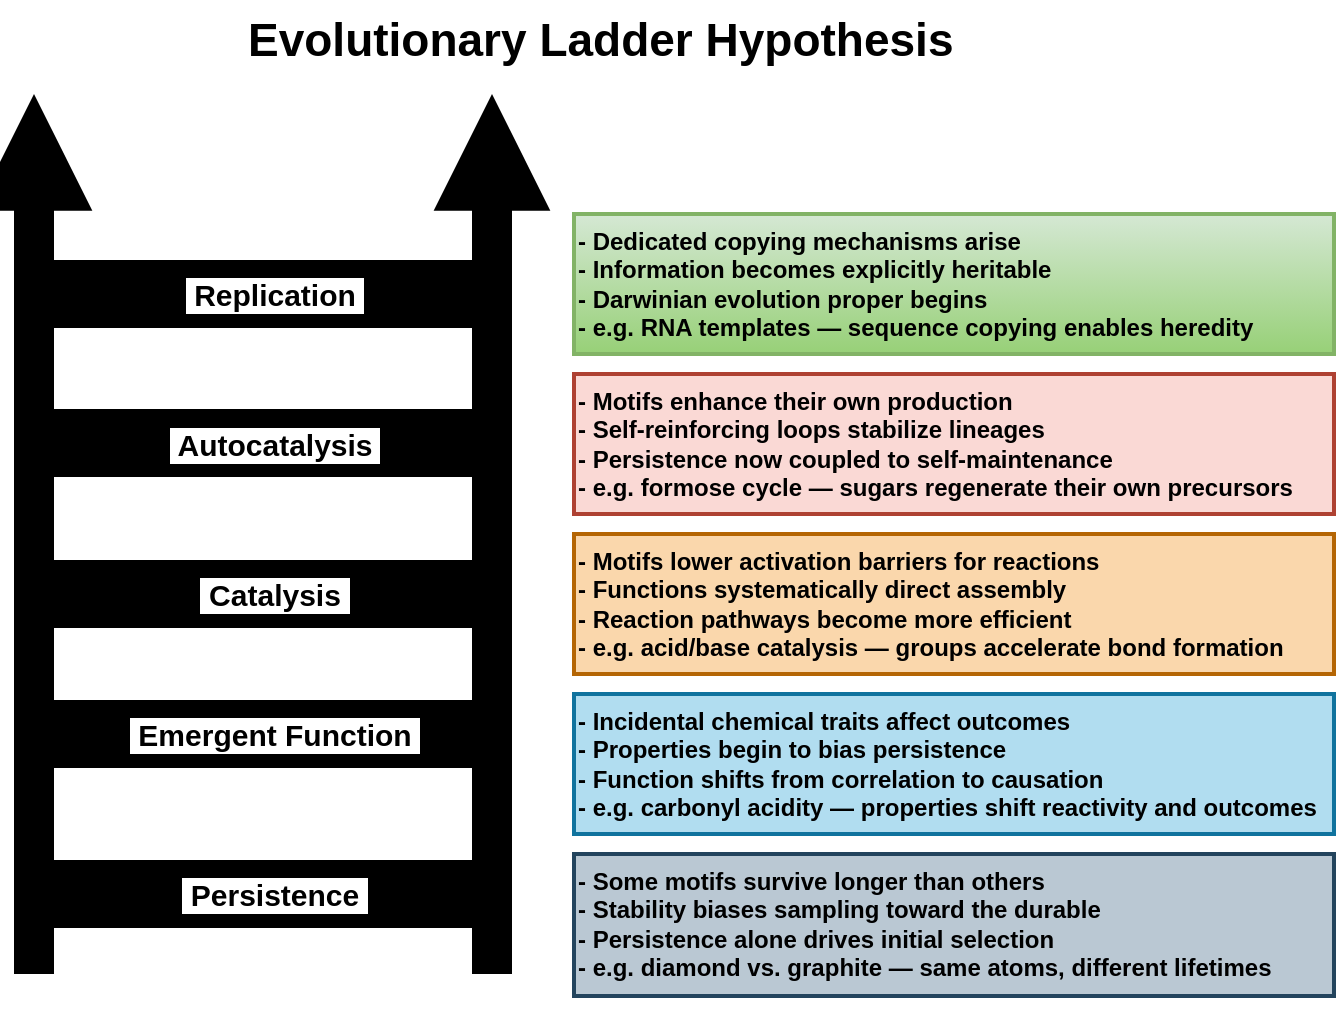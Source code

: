 <mxfile version="28.2.1">
  <diagram name="Page-1" id="WDNujWzff0iAm4G0ZqXf">
    <mxGraphModel grid="0" page="1" gridSize="10" guides="1" tooltips="1" connect="1" arrows="1" fold="1" pageScale="1" pageWidth="850" pageHeight="1100" math="0" shadow="0">
      <root>
        <mxCell id="0" />
        <mxCell id="1" parent="0" />
        <mxCell id="4" value="- Some motifs survive longer than others&#xa;- Stability biases sampling toward the durable&#xa;- Persistence alone drives initial selection&#xa;- e.g. diamond vs. graphite — same atoms, different lifetimes" style="strokeWidth=2;align=left;verticalAlign=top;whiteSpace=wrap;fontStyle=1;fillColor=#bac8d3;strokeColor=#23445d;" vertex="1" parent="1">
          <mxGeometry x="400" y="460" width="380" height="71" as="geometry" />
        </mxCell>
        <mxCell id="yXcYpfGis_X_akv3bQqg-36" value="" style="endArrow=none;html=1;rounded=0;strokeWidth=20;shadow=0;flowAnimation=0;curved=0;jumpStyle=none;strokeColor=default;startArrow=block;startFill=1;" edge="1" parent="1">
          <mxGeometry width="50" height="50" relative="1" as="geometry">
            <mxPoint x="130" y="80" as="sourcePoint" />
            <mxPoint x="130" y="520" as="targetPoint" />
          </mxGeometry>
        </mxCell>
        <mxCell id="yXcYpfGis_X_akv3bQqg-37" value="" style="endArrow=none;html=1;rounded=0;strokeWidth=20;shadow=0;flowAnimation=0;curved=0;jumpStyle=none;strokeColor=default;startArrow=block;startFill=1;" edge="1" parent="1">
          <mxGeometry width="50" height="50" relative="1" as="geometry">
            <mxPoint x="359" y="80" as="sourcePoint" />
            <mxPoint x="359" y="520" as="targetPoint" />
          </mxGeometry>
        </mxCell>
        <mxCell id="yXcYpfGis_X_akv3bQqg-38" value="&lt;b&gt;&lt;font style=&quot;font-size: 15px;&quot;&gt;&amp;nbsp;Replication&amp;nbsp;&lt;/font&gt;&lt;/b&gt;" style="endArrow=none;html=1;rounded=0;strokeWidth=34;shadow=0;flowAnimation=0;curved=0;jumpStyle=none;strokeColor=default;startArrow=none;startFill=0;endFill=0;convertToSvg=0;" edge="1" parent="1">
          <mxGeometry x="-0.048" width="50" height="50" relative="1" as="geometry">
            <mxPoint x="350" y="180" as="sourcePoint" />
            <mxPoint x="140" y="180" as="targetPoint" />
            <mxPoint as="offset" />
          </mxGeometry>
        </mxCell>
        <mxCell id="yXcYpfGis_X_akv3bQqg-39" value="&lt;span style=&quot;font-size: 15px;&quot;&gt;&lt;b&gt;&amp;nbsp;Autocatalysis&amp;nbsp;&lt;/b&gt;&lt;/span&gt;" style="endArrow=none;html=1;rounded=0;strokeWidth=34;shadow=0;flowAnimation=0;curved=0;jumpStyle=none;strokeColor=default;startArrow=none;startFill=0;endFill=0;convertToSvg=0;" edge="1" parent="1">
          <mxGeometry x="-0.048" width="50" height="50" relative="1" as="geometry">
            <mxPoint x="350" y="254.5" as="sourcePoint" />
            <mxPoint x="140" y="254.5" as="targetPoint" />
            <mxPoint as="offset" />
          </mxGeometry>
        </mxCell>
        <mxCell id="yXcYpfGis_X_akv3bQqg-40" value="&lt;span style=&quot;font-size: 15px;&quot;&gt;&lt;b&gt;&amp;nbsp;Catalysis&amp;nbsp;&lt;/b&gt;&lt;/span&gt;" style="endArrow=none;html=1;rounded=0;strokeWidth=34;shadow=0;flowAnimation=0;curved=0;jumpStyle=none;strokeColor=default;startArrow=none;startFill=0;endFill=0;convertToSvg=0;" edge="1" parent="1">
          <mxGeometry x="-0.048" width="50" height="50" relative="1" as="geometry">
            <mxPoint x="350" y="330" as="sourcePoint" />
            <mxPoint x="140" y="330" as="targetPoint" />
            <mxPoint as="offset" />
          </mxGeometry>
        </mxCell>
        <mxCell id="yXcYpfGis_X_akv3bQqg-41" value="&lt;span style=&quot;font-size: 15px;&quot;&gt;&lt;b&gt;&amp;nbsp;Emergent Function&amp;nbsp;&lt;/b&gt;&lt;/span&gt;" style="endArrow=none;html=1;rounded=0;strokeWidth=34;shadow=0;flowAnimation=0;curved=0;jumpStyle=none;strokeColor=default;startArrow=none;startFill=0;endFill=0;convertToSvg=0;" edge="1" parent="1">
          <mxGeometry x="-0.048" width="50" height="50" relative="1" as="geometry">
            <mxPoint x="350" y="400" as="sourcePoint" />
            <mxPoint x="140" y="400" as="targetPoint" />
            <mxPoint as="offset" />
          </mxGeometry>
        </mxCell>
        <mxCell id="yXcYpfGis_X_akv3bQqg-42" value="&lt;span style=&quot;font-size: 15px;&quot;&gt;&lt;b&gt;&amp;nbsp;Persistence&amp;nbsp;&lt;/b&gt;&lt;/span&gt;" style="endArrow=none;html=1;rounded=0;strokeWidth=34;shadow=0;flowAnimation=0;curved=0;jumpStyle=none;strokeColor=default;startArrow=none;startFill=0;endFill=0;convertToSvg=0;" edge="1" parent="1">
          <mxGeometry x="-0.048" width="50" height="50" relative="1" as="geometry">
            <mxPoint x="350" y="480" as="sourcePoint" />
            <mxPoint x="140" y="480" as="targetPoint" />
            <mxPoint as="offset" />
          </mxGeometry>
        </mxCell>
        <mxCell id="yXcYpfGis_X_akv3bQqg-45" value="- Incidental chemical traits affect outcomes&#xa;- Properties begin to bias persistence&#xa;- Function shifts from correlation to causation&#xa;- e.g. carbonyl acidity — properties shift reactivity and outcomes" style="whiteSpace=wrap;strokeWidth=2;align=left;verticalAlign=top;fontStyle=1;fillColor=#b1ddf0;strokeColor=#10739e;" vertex="1" parent="1">
          <mxGeometry x="400" y="380" width="380" height="70" as="geometry" />
        </mxCell>
        <mxCell id="yXcYpfGis_X_akv3bQqg-46" value="- Motifs lower activation barriers for reactions&#xa;- Functions systematically direct assembly&#xa;- Reaction pathways become more efficient&#xa;- e.g. acid/base catalysis — groups accelerate bond formation" style="whiteSpace=wrap;strokeWidth=2;align=left;verticalAlign=top;fontStyle=1;fillColor=#fad7ac;strokeColor=#b46504;" vertex="1" parent="1">
          <mxGeometry x="400" y="300" width="380" height="70" as="geometry" />
        </mxCell>
        <mxCell id="yXcYpfGis_X_akv3bQqg-47" value="- Motifs enhance their own production&#xa;- Self-reinforcing loops stabilize lineages&#xa;- Persistence now coupled to self-maintenance&#xa;- e.g. formose cycle — sugars regenerate their own precursors" style="whiteSpace=wrap;strokeWidth=2;align=left;verticalAlign=top;fontSize=12;fontStyle=1;fillColor=#fad9d5;strokeColor=#ae4132;" vertex="1" parent="1">
          <mxGeometry x="400" y="220" width="380" height="70" as="geometry" />
        </mxCell>
        <mxCell id="yXcYpfGis_X_akv3bQqg-48" value="- Dedicated copying mechanisms arise&#xa;- Information becomes explicitly heritable&#xa;- Darwinian evolution proper begins&#xa;- e.g. RNA templates — sequence copying enables heredity" style="whiteSpace=wrap;strokeWidth=2;align=left;verticalAlign=top;fontSize=12;fontStyle=1;fillColor=#d5e8d4;gradientColor=#97d077;strokeColor=#82b366;" vertex="1" parent="1">
          <mxGeometry x="400" y="140" width="380" height="70" as="geometry" />
        </mxCell>
        <mxCell id="yXcYpfGis_X_akv3bQqg-54" value="&lt;font style=&quot;font-size: 23px;&quot;&gt;Evolutionary Ladder Hypothesis&lt;/font&gt;" style="text;whiteSpace=wrap;html=1;labelBorderColor=none;fontSize=20;fontStyle=1" vertex="1" parent="1">
          <mxGeometry x="235" y="33" width="384" height="36" as="geometry" />
        </mxCell>
      </root>
    </mxGraphModel>
  </diagram>
</mxfile>
